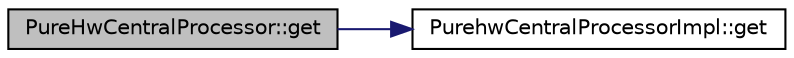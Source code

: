 digraph "PureHwCentralProcessor::get"
{
 // LATEX_PDF_SIZE
  edge [fontname="Helvetica",fontsize="10",labelfontname="Helvetica",labelfontsize="10"];
  node [fontname="Helvetica",fontsize="10",shape=record];
  rankdir="LR";
  Node1 [label="PureHwCentralProcessor::get",height=0.2,width=0.4,color="black", fillcolor="grey75", style="filled", fontcolor="black",tooltip="Gets the singleton instance."];
  Node1 -> Node2 [color="midnightblue",fontsize="10",style="solid",fontname="Helvetica"];
  Node2 [label="PurehwCentralProcessorImpl::get",height=0.2,width=0.4,color="black", fillcolor="white", style="filled",URL="$class_purehw_central_processor_impl.html#a10cc0664a525bd132b1a9f063200f58e",tooltip="Gets the singleton instance."];
}
